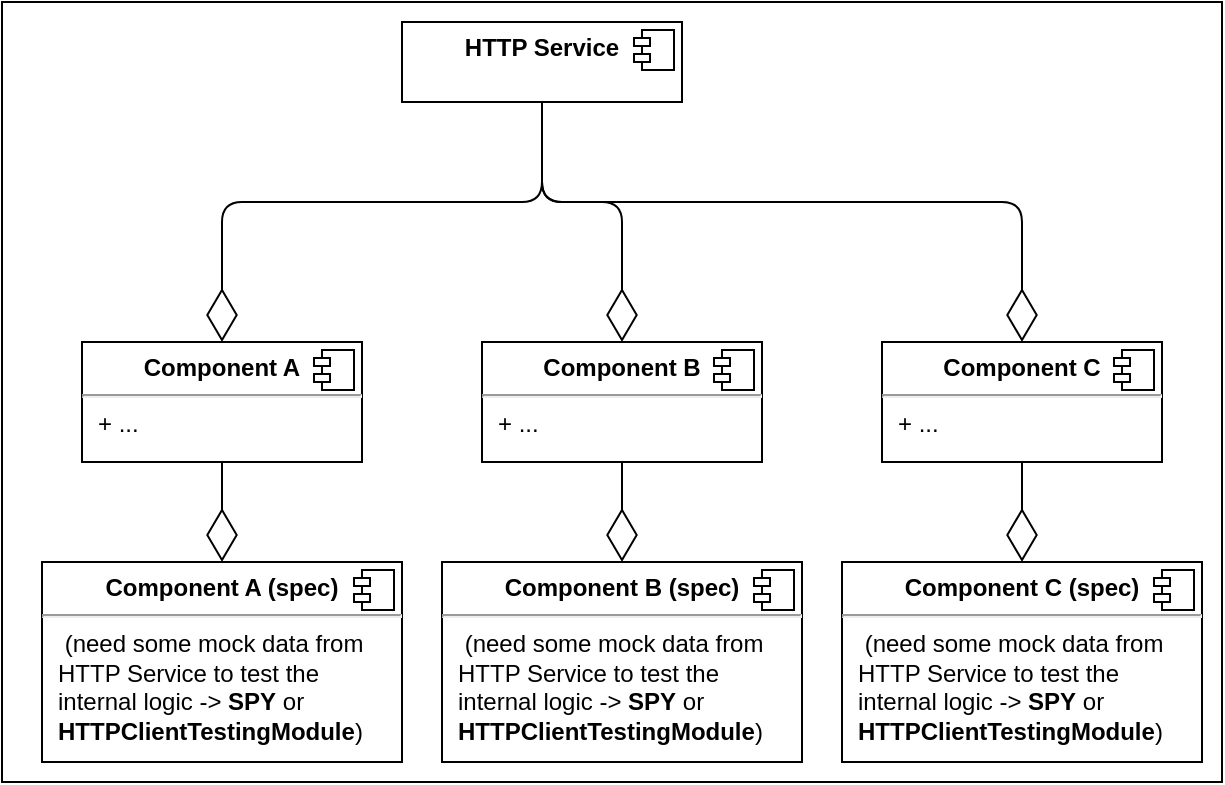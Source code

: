 <mxfile version="14.2.4" type="device"><diagram id="fi-xdGtTEjJTXniCChE4" name="Page-1"><mxGraphModel dx="1143" dy="1832" grid="1" gridSize="10" guides="1" tooltips="1" connect="1" arrows="1" fold="1" page="1" pageScale="1" pageWidth="827" pageHeight="1169" math="0" shadow="0"><root><mxCell id="0"/><mxCell id="1" parent="0"/><mxCell id="6HSA2LfvbGvJCkEZMouh-24" value="" style="rounded=0;whiteSpace=wrap;html=1;" vertex="1" parent="1"><mxGeometry x="130" y="-300" width="610" height="390" as="geometry"/></mxCell><mxCell id="6HSA2LfvbGvJCkEZMouh-3" value="&lt;p style=&quot;margin: 0px ; margin-top: 6px ; text-align: center&quot;&gt;&lt;b&gt;Component A&lt;/b&gt;&lt;/p&gt;&lt;hr&gt;&lt;p style=&quot;margin: 0px ; margin-left: 8px&quot;&gt;+ ...&lt;/p&gt;" style="align=left;overflow=fill;html=1;dropTarget=0;" vertex="1" parent="1"><mxGeometry x="170" y="-130" width="140" height="60" as="geometry"/></mxCell><mxCell id="6HSA2LfvbGvJCkEZMouh-4" value="" style="shape=component;jettyWidth=8;jettyHeight=4;" vertex="1" parent="6HSA2LfvbGvJCkEZMouh-3"><mxGeometry x="1" width="20" height="20" relative="1" as="geometry"><mxPoint x="-24" y="4" as="offset"/></mxGeometry></mxCell><mxCell id="6HSA2LfvbGvJCkEZMouh-5" value="&lt;p style=&quot;margin: 0px ; margin-top: 6px ; text-align: center&quot;&gt;&lt;b&gt;HTTP Service&lt;/b&gt;&lt;/p&gt;&lt;p style=&quot;margin: 0px ; margin-top: 6px ; text-align: center&quot;&gt;&lt;b&gt;&lt;br&gt;&lt;/b&gt;&lt;/p&gt;&lt;p style=&quot;margin: 0px ; margin-top: 6px ; text-align: center&quot;&gt;&lt;b&gt;&lt;br&gt;&lt;/b&gt;&lt;/p&gt;" style="align=left;overflow=fill;html=1;dropTarget=0;" vertex="1" parent="1"><mxGeometry x="330" y="-290" width="140" height="40" as="geometry"/></mxCell><mxCell id="6HSA2LfvbGvJCkEZMouh-6" value="" style="shape=component;jettyWidth=8;jettyHeight=4;" vertex="1" parent="6HSA2LfvbGvJCkEZMouh-5"><mxGeometry x="1" width="20" height="20" relative="1" as="geometry"><mxPoint x="-24" y="4" as="offset"/></mxGeometry></mxCell><mxCell id="6HSA2LfvbGvJCkEZMouh-7" value="" style="endArrow=diamondThin;endFill=0;endSize=24;html=1;entryX=0.5;entryY=0;entryDx=0;entryDy=0;exitX=0.5;exitY=1;exitDx=0;exitDy=0;" edge="1" parent="1" source="6HSA2LfvbGvJCkEZMouh-5" target="6HSA2LfvbGvJCkEZMouh-3"><mxGeometry width="160" relative="1" as="geometry"><mxPoint x="140" y="-220" as="sourcePoint"/><mxPoint x="300" y="-220" as="targetPoint"/><Array as="points"><mxPoint x="400" y="-200"/><mxPoint x="240" y="-200"/></Array></mxGeometry></mxCell><mxCell id="6HSA2LfvbGvJCkEZMouh-8" value="&lt;p style=&quot;margin: 0px ; margin-top: 6px ; text-align: center&quot;&gt;&lt;b&gt;Component A (spec)&lt;/b&gt;&lt;/p&gt;&lt;hr&gt;&lt;p style=&quot;margin: 0px ; margin-left: 8px&quot;&gt;&amp;nbsp;(need some mock data from &lt;br&gt;HTTP Service to test the &lt;br&gt;internal logic -&amp;gt; &lt;b&gt;SPY&lt;/b&gt; or &lt;br&gt;&lt;b&gt;HTTPClientTestingModule&lt;/b&gt;)&lt;/p&gt;" style="align=left;overflow=fill;html=1;dropTarget=0;" vertex="1" parent="1"><mxGeometry x="150" y="-20" width="180" height="100" as="geometry"/></mxCell><mxCell id="6HSA2LfvbGvJCkEZMouh-9" value="" style="shape=component;jettyWidth=8;jettyHeight=4;" vertex="1" parent="6HSA2LfvbGvJCkEZMouh-8"><mxGeometry x="1" width="20" height="20" relative="1" as="geometry"><mxPoint x="-24" y="4" as="offset"/></mxGeometry></mxCell><mxCell id="6HSA2LfvbGvJCkEZMouh-11" value="" style="endArrow=diamondThin;endFill=0;endSize=24;html=1;exitX=0.5;exitY=1;exitDx=0;exitDy=0;entryX=0.5;entryY=0;entryDx=0;entryDy=0;" edge="1" parent="1" source="6HSA2LfvbGvJCkEZMouh-3" target="6HSA2LfvbGvJCkEZMouh-8"><mxGeometry width="160" relative="1" as="geometry"><mxPoint x="200" y="190" as="sourcePoint"/><mxPoint x="360" y="190" as="targetPoint"/></mxGeometry></mxCell><mxCell id="6HSA2LfvbGvJCkEZMouh-12" value="&lt;p style=&quot;margin: 0px ; margin-top: 6px ; text-align: center&quot;&gt;&lt;b&gt;Component B&lt;/b&gt;&lt;/p&gt;&lt;hr&gt;&lt;p style=&quot;margin: 0px ; margin-left: 8px&quot;&gt;+ ...&lt;/p&gt;" style="align=left;overflow=fill;html=1;dropTarget=0;" vertex="1" parent="1"><mxGeometry x="370" y="-130" width="140" height="60" as="geometry"/></mxCell><mxCell id="6HSA2LfvbGvJCkEZMouh-13" value="" style="shape=component;jettyWidth=8;jettyHeight=4;" vertex="1" parent="6HSA2LfvbGvJCkEZMouh-12"><mxGeometry x="1" width="20" height="20" relative="1" as="geometry"><mxPoint x="-24" y="4" as="offset"/></mxGeometry></mxCell><mxCell id="6HSA2LfvbGvJCkEZMouh-14" value="&lt;p style=&quot;margin: 0px ; margin-top: 6px ; text-align: center&quot;&gt;&lt;b&gt;Component B (spec)&lt;/b&gt;&lt;/p&gt;&lt;hr&gt;&lt;p style=&quot;margin: 0px ; margin-left: 8px&quot;&gt;&amp;nbsp;(need some mock data from &lt;br&gt;HTTP Service to test the &lt;br&gt;internal logic -&amp;gt; &lt;b&gt;SPY&lt;/b&gt; or &lt;br&gt;&lt;b&gt;HTTPClientTestingModule&lt;/b&gt;)&lt;/p&gt;" style="align=left;overflow=fill;html=1;dropTarget=0;" vertex="1" parent="1"><mxGeometry x="350" y="-20" width="180" height="100" as="geometry"/></mxCell><mxCell id="6HSA2LfvbGvJCkEZMouh-15" value="" style="shape=component;jettyWidth=8;jettyHeight=4;" vertex="1" parent="6HSA2LfvbGvJCkEZMouh-14"><mxGeometry x="1" width="20" height="20" relative="1" as="geometry"><mxPoint x="-24" y="4" as="offset"/></mxGeometry></mxCell><mxCell id="6HSA2LfvbGvJCkEZMouh-16" value="" style="endArrow=diamondThin;endFill=0;endSize=24;html=1;exitX=0.5;exitY=1;exitDx=0;exitDy=0;entryX=0.5;entryY=0;entryDx=0;entryDy=0;" edge="1" source="6HSA2LfvbGvJCkEZMouh-12" target="6HSA2LfvbGvJCkEZMouh-14" parent="1"><mxGeometry width="160" relative="1" as="geometry"><mxPoint x="400" y="190" as="sourcePoint"/><mxPoint x="560" y="190" as="targetPoint"/></mxGeometry></mxCell><mxCell id="6HSA2LfvbGvJCkEZMouh-17" value="&lt;p style=&quot;margin: 0px ; margin-top: 6px ; text-align: center&quot;&gt;&lt;b&gt;Component C&lt;/b&gt;&lt;/p&gt;&lt;hr&gt;&lt;p style=&quot;margin: 0px ; margin-left: 8px&quot;&gt;+ ...&lt;/p&gt;" style="align=left;overflow=fill;html=1;dropTarget=0;" vertex="1" parent="1"><mxGeometry x="570" y="-130" width="140" height="60" as="geometry"/></mxCell><mxCell id="6HSA2LfvbGvJCkEZMouh-18" value="" style="shape=component;jettyWidth=8;jettyHeight=4;" vertex="1" parent="6HSA2LfvbGvJCkEZMouh-17"><mxGeometry x="1" width="20" height="20" relative="1" as="geometry"><mxPoint x="-24" y="4" as="offset"/></mxGeometry></mxCell><mxCell id="6HSA2LfvbGvJCkEZMouh-19" value="&lt;p style=&quot;margin: 0px ; margin-top: 6px ; text-align: center&quot;&gt;&lt;b&gt;Component C (spec)&lt;/b&gt;&lt;/p&gt;&lt;hr&gt;&lt;p style=&quot;margin: 0px ; margin-left: 8px&quot;&gt;&amp;nbsp;(need some mock data from &lt;br&gt;HTTP Service to test the &lt;br&gt;internal logic -&amp;gt; &lt;b&gt;SPY&lt;/b&gt; or &lt;br&gt;&lt;b&gt;HTTPClientTestingModule&lt;/b&gt;)&lt;/p&gt;" style="align=left;overflow=fill;html=1;dropTarget=0;" vertex="1" parent="1"><mxGeometry x="550" y="-20" width="180" height="100" as="geometry"/></mxCell><mxCell id="6HSA2LfvbGvJCkEZMouh-20" value="" style="shape=component;jettyWidth=8;jettyHeight=4;" vertex="1" parent="6HSA2LfvbGvJCkEZMouh-19"><mxGeometry x="1" width="20" height="20" relative="1" as="geometry"><mxPoint x="-24" y="4" as="offset"/></mxGeometry></mxCell><mxCell id="6HSA2LfvbGvJCkEZMouh-21" value="" style="endArrow=diamondThin;endFill=0;endSize=24;html=1;exitX=0.5;exitY=1;exitDx=0;exitDy=0;entryX=0.5;entryY=0;entryDx=0;entryDy=0;" edge="1" source="6HSA2LfvbGvJCkEZMouh-17" target="6HSA2LfvbGvJCkEZMouh-19" parent="1"><mxGeometry width="160" relative="1" as="geometry"><mxPoint x="600" y="190" as="sourcePoint"/><mxPoint x="760" y="190" as="targetPoint"/></mxGeometry></mxCell><mxCell id="6HSA2LfvbGvJCkEZMouh-22" value="" style="endArrow=diamondThin;endFill=0;endSize=24;html=1;entryX=0.5;entryY=0;entryDx=0;entryDy=0;exitX=0.5;exitY=1;exitDx=0;exitDy=0;" edge="1" parent="1" source="6HSA2LfvbGvJCkEZMouh-5" target="6HSA2LfvbGvJCkEZMouh-17"><mxGeometry width="160" relative="1" as="geometry"><mxPoint x="410" y="-240" as="sourcePoint"/><mxPoint x="250" y="-120" as="targetPoint"/><Array as="points"><mxPoint x="400" y="-200"/><mxPoint x="640" y="-200"/></Array></mxGeometry></mxCell><mxCell id="6HSA2LfvbGvJCkEZMouh-23" value="" style="endArrow=diamondThin;endFill=0;endSize=24;html=1;exitX=0.5;exitY=1;exitDx=0;exitDy=0;entryX=0.5;entryY=0;entryDx=0;entryDy=0;" edge="1" parent="1" source="6HSA2LfvbGvJCkEZMouh-5" target="6HSA2LfvbGvJCkEZMouh-12"><mxGeometry width="160" relative="1" as="geometry"><mxPoint x="350" y="-150" as="sourcePoint"/><mxPoint x="510" y="-150" as="targetPoint"/><Array as="points"><mxPoint x="400" y="-200"/><mxPoint x="440" y="-200"/></Array></mxGeometry></mxCell></root></mxGraphModel></diagram></mxfile>
